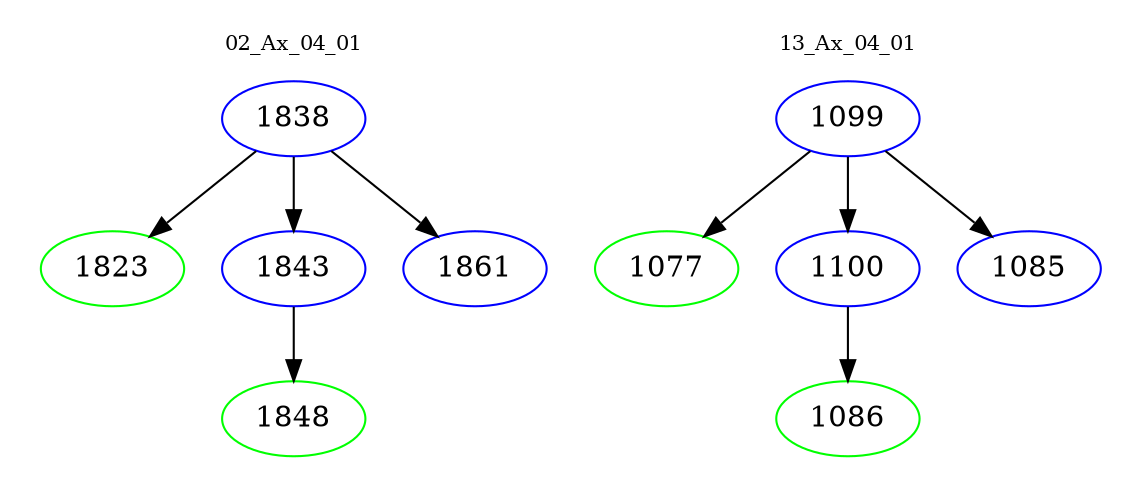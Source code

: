 digraph{
subgraph cluster_0 {
color = white
label = "02_Ax_04_01";
fontsize=10;
T0_1838 [label="1838", color="blue"]
T0_1838 -> T0_1823 [color="black"]
T0_1823 [label="1823", color="green"]
T0_1838 -> T0_1843 [color="black"]
T0_1843 [label="1843", color="blue"]
T0_1843 -> T0_1848 [color="black"]
T0_1848 [label="1848", color="green"]
T0_1838 -> T0_1861 [color="black"]
T0_1861 [label="1861", color="blue"]
}
subgraph cluster_1 {
color = white
label = "13_Ax_04_01";
fontsize=10;
T1_1099 [label="1099", color="blue"]
T1_1099 -> T1_1077 [color="black"]
T1_1077 [label="1077", color="green"]
T1_1099 -> T1_1100 [color="black"]
T1_1100 [label="1100", color="blue"]
T1_1100 -> T1_1086 [color="black"]
T1_1086 [label="1086", color="green"]
T1_1099 -> T1_1085 [color="black"]
T1_1085 [label="1085", color="blue"]
}
}
